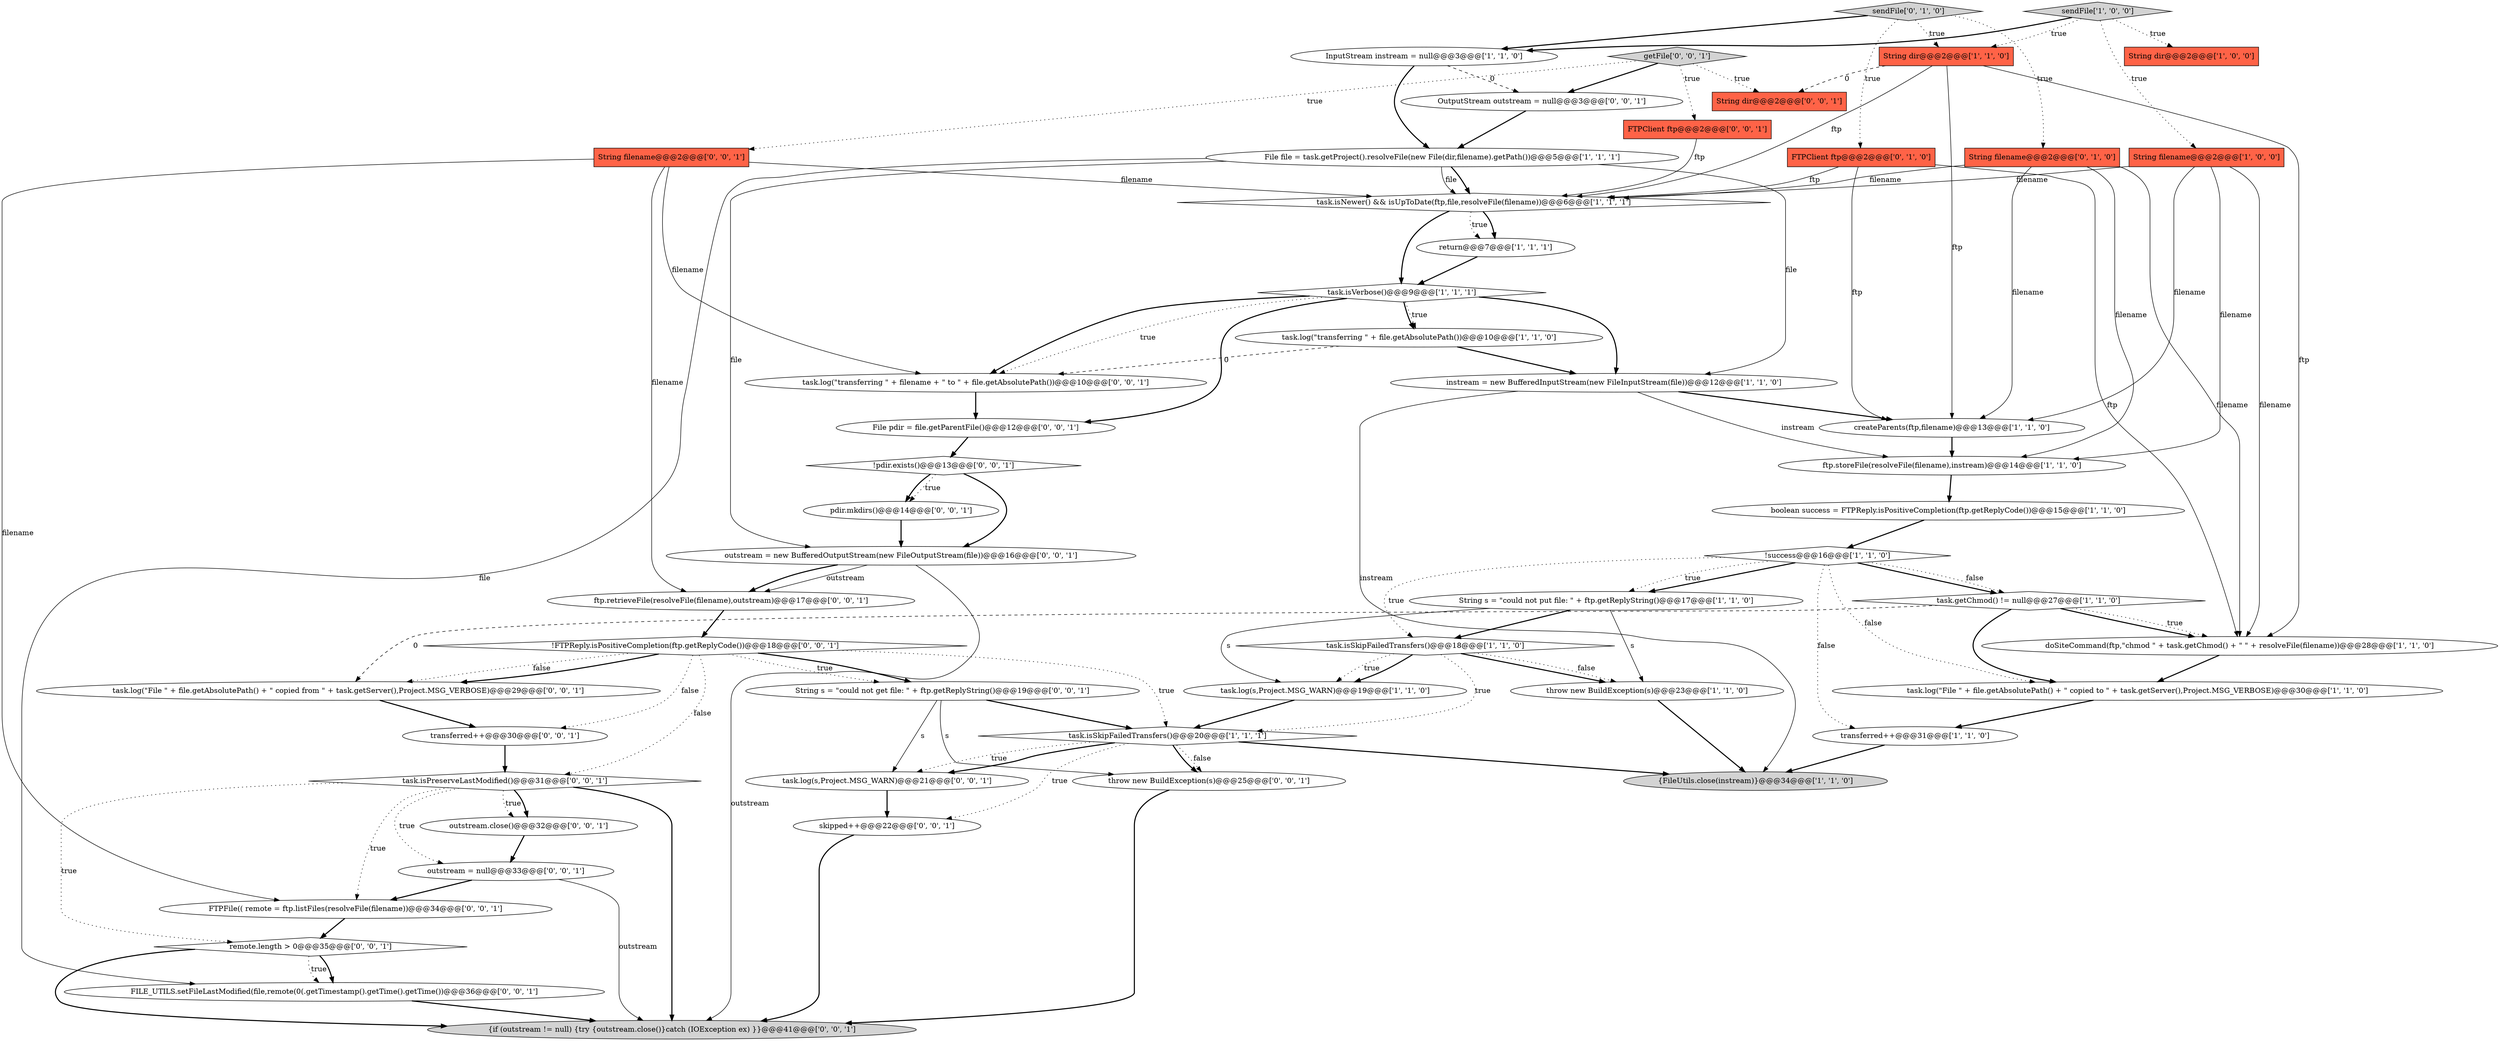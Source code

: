 digraph {
4 [style = filled, label = "File file = task.getProject().resolveFile(new File(dir,filename).getPath())@@@5@@@['1', '1', '1']", fillcolor = white, shape = ellipse image = "AAA0AAABBB1BBB"];
45 [style = filled, label = "throw new BuildException(s)@@@25@@@['0', '0', '1']", fillcolor = white, shape = ellipse image = "AAA0AAABBB3BBB"];
14 [style = filled, label = "task.getChmod() != null@@@27@@@['1', '1', '0']", fillcolor = white, shape = diamond image = "AAA0AAABBB1BBB"];
46 [style = filled, label = "task.isPreserveLastModified()@@@31@@@['0', '0', '1']", fillcolor = white, shape = diamond image = "AAA0AAABBB3BBB"];
8 [style = filled, label = "task.isNewer() && isUpToDate(ftp,file,resolveFile(filename))@@@6@@@['1', '1', '1']", fillcolor = white, shape = diamond image = "AAA0AAABBB1BBB"];
12 [style = filled, label = "task.isVerbose()@@@9@@@['1', '1', '1']", fillcolor = white, shape = diamond image = "AAA0AAABBB1BBB"];
28 [style = filled, label = "FTPFile(( remote = ftp.listFiles(resolveFile(filename))@@@34@@@['0', '0', '1']", fillcolor = white, shape = ellipse image = "AAA0AAABBB3BBB"];
52 [style = filled, label = "String dir@@@2@@@['0', '0', '1']", fillcolor = tomato, shape = box image = "AAA0AAABBB3BBB"];
26 [style = filled, label = "FTPClient ftp@@@2@@@['0', '1', '0']", fillcolor = tomato, shape = box image = "AAA0AAABBB2BBB"];
2 [style = filled, label = "ftp.storeFile(resolveFile(filename),instream)@@@14@@@['1', '1', '0']", fillcolor = white, shape = ellipse image = "AAA0AAABBB1BBB"];
36 [style = filled, label = "String s = \"could not get file: \" + ftp.getReplyString()@@@19@@@['0', '0', '1']", fillcolor = white, shape = ellipse image = "AAA0AAABBB3BBB"];
35 [style = filled, label = "task.log(s,Project.MSG_WARN)@@@21@@@['0', '0', '1']", fillcolor = white, shape = ellipse image = "AAA0AAABBB3BBB"];
13 [style = filled, label = "task.log(s,Project.MSG_WARN)@@@19@@@['1', '1', '0']", fillcolor = white, shape = ellipse image = "AAA0AAABBB1BBB"];
47 [style = filled, label = "ftp.retrieveFile(resolveFile(filename),outstream)@@@17@@@['0', '0', '1']", fillcolor = white, shape = ellipse image = "AAA0AAABBB3BBB"];
39 [style = filled, label = "!pdir.exists()@@@13@@@['0', '0', '1']", fillcolor = white, shape = diamond image = "AAA0AAABBB3BBB"];
50 [style = filled, label = "{if (outstream != null) {try {outstream.close()}catch (IOException ex) }}@@@41@@@['0', '0', '1']", fillcolor = lightgray, shape = ellipse image = "AAA0AAABBB3BBB"];
34 [style = filled, label = "outstream = null@@@33@@@['0', '0', '1']", fillcolor = white, shape = ellipse image = "AAA0AAABBB3BBB"];
22 [style = filled, label = "sendFile['1', '0', '0']", fillcolor = lightgray, shape = diamond image = "AAA0AAABBB1BBB"];
42 [style = filled, label = "getFile['0', '0', '1']", fillcolor = lightgray, shape = diamond image = "AAA0AAABBB3BBB"];
24 [style = filled, label = "{FileUtils.close(instream)}@@@34@@@['1', '1', '0']", fillcolor = lightgray, shape = ellipse image = "AAA0AAABBB1BBB"];
27 [style = filled, label = "sendFile['0', '1', '0']", fillcolor = lightgray, shape = diamond image = "AAA0AAABBB2BBB"];
44 [style = filled, label = "transferred++@@@30@@@['0', '0', '1']", fillcolor = white, shape = ellipse image = "AAA0AAABBB3BBB"];
51 [style = filled, label = "task.log(\"File \" + file.getAbsolutePath() + \" copied from \" + task.getServer(),Project.MSG_VERBOSE)@@@29@@@['0', '0', '1']", fillcolor = white, shape = ellipse image = "AAA0AAABBB3BBB"];
43 [style = filled, label = "pdir.mkdirs()@@@14@@@['0', '0', '1']", fillcolor = white, shape = ellipse image = "AAA0AAABBB3BBB"];
16 [style = filled, label = "task.isSkipFailedTransfers()@@@18@@@['1', '1', '0']", fillcolor = white, shape = diamond image = "AAA0AAABBB1BBB"];
1 [style = filled, label = "String filename@@@2@@@['1', '0', '0']", fillcolor = tomato, shape = box image = "AAA0AAABBB1BBB"];
29 [style = filled, label = "task.log(\"transferring \" + filename + \" to \" + file.getAbsolutePath())@@@10@@@['0', '0', '1']", fillcolor = white, shape = ellipse image = "AAA0AAABBB3BBB"];
49 [style = filled, label = "FILE_UTILS.setFileLastModified(file,remote(0(.getTimestamp().getTime().getTime())@@@36@@@['0', '0', '1']", fillcolor = white, shape = ellipse image = "AAA0AAABBB3BBB"];
20 [style = filled, label = "throw new BuildException(s)@@@23@@@['1', '1', '0']", fillcolor = white, shape = ellipse image = "AAA0AAABBB1BBB"];
21 [style = filled, label = "task.log(\"File \" + file.getAbsolutePath() + \" copied to \" + task.getServer(),Project.MSG_VERBOSE)@@@30@@@['1', '1', '0']", fillcolor = white, shape = ellipse image = "AAA0AAABBB1BBB"];
11 [style = filled, label = "createParents(ftp,filename)@@@13@@@['1', '1', '0']", fillcolor = white, shape = ellipse image = "AAA0AAABBB1BBB"];
48 [style = filled, label = "skipped++@@@22@@@['0', '0', '1']", fillcolor = white, shape = ellipse image = "AAA0AAABBB3BBB"];
19 [style = filled, label = "boolean success = FTPReply.isPositiveCompletion(ftp.getReplyCode())@@@15@@@['1', '1', '0']", fillcolor = white, shape = ellipse image = "AAA0AAABBB1BBB"];
17 [style = filled, label = "String s = \"could not put file: \" + ftp.getReplyString()@@@17@@@['1', '1', '0']", fillcolor = white, shape = ellipse image = "AAA0AAABBB1BBB"];
15 [style = filled, label = "transferred++@@@31@@@['1', '1', '0']", fillcolor = white, shape = ellipse image = "AAA0AAABBB1BBB"];
38 [style = filled, label = "String filename@@@2@@@['0', '0', '1']", fillcolor = tomato, shape = box image = "AAA0AAABBB3BBB"];
25 [style = filled, label = "String filename@@@2@@@['0', '1', '0']", fillcolor = tomato, shape = box image = "AAA0AAABBB2BBB"];
6 [style = filled, label = "InputStream instream = null@@@3@@@['1', '1', '0']", fillcolor = white, shape = ellipse image = "AAA0AAABBB1BBB"];
40 [style = filled, label = "FTPClient ftp@@@2@@@['0', '0', '1']", fillcolor = tomato, shape = box image = "AAA0AAABBB3BBB"];
33 [style = filled, label = "!FTPReply.isPositiveCompletion(ftp.getReplyCode())@@@18@@@['0', '0', '1']", fillcolor = white, shape = diamond image = "AAA0AAABBB3BBB"];
18 [style = filled, label = "instream = new BufferedInputStream(new FileInputStream(file))@@@12@@@['1', '1', '0']", fillcolor = white, shape = ellipse image = "AAA0AAABBB1BBB"];
37 [style = filled, label = "outstream.close()@@@32@@@['0', '0', '1']", fillcolor = white, shape = ellipse image = "AAA0AAABBB3BBB"];
7 [style = filled, label = "task.isSkipFailedTransfers()@@@20@@@['1', '1', '1']", fillcolor = white, shape = diamond image = "AAA0AAABBB1BBB"];
0 [style = filled, label = "String dir@@@2@@@['1', '0', '0']", fillcolor = tomato, shape = box image = "AAA0AAABBB1BBB"];
30 [style = filled, label = "OutputStream outstream = null@@@3@@@['0', '0', '1']", fillcolor = white, shape = ellipse image = "AAA0AAABBB3BBB"];
32 [style = filled, label = "File pdir = file.getParentFile()@@@12@@@['0', '0', '1']", fillcolor = white, shape = ellipse image = "AAA0AAABBB3BBB"];
5 [style = filled, label = "String dir@@@2@@@['1', '1', '0']", fillcolor = tomato, shape = box image = "AAA0AAABBB1BBB"];
41 [style = filled, label = "remote.length > 0@@@35@@@['0', '0', '1']", fillcolor = white, shape = diamond image = "AAA0AAABBB3BBB"];
3 [style = filled, label = "task.log(\"transferring \" + file.getAbsolutePath())@@@10@@@['1', '1', '0']", fillcolor = white, shape = ellipse image = "AAA0AAABBB1BBB"];
31 [style = filled, label = "outstream = new BufferedOutputStream(new FileOutputStream(file))@@@16@@@['0', '0', '1']", fillcolor = white, shape = ellipse image = "AAA0AAABBB3BBB"];
23 [style = filled, label = "return@@@7@@@['1', '1', '1']", fillcolor = white, shape = ellipse image = "AAA0AAABBB1BBB"];
10 [style = filled, label = "doSiteCommand(ftp,\"chmod \" + task.getChmod() + \" \" + resolveFile(filename))@@@28@@@['1', '1', '0']", fillcolor = white, shape = ellipse image = "AAA0AAABBB1BBB"];
9 [style = filled, label = "!success@@@16@@@['1', '1', '0']", fillcolor = white, shape = diamond image = "AAA0AAABBB1BBB"];
35->48 [style = bold, label=""];
46->37 [style = dotted, label="true"];
16->13 [style = dotted, label="true"];
46->28 [style = dotted, label="true"];
21->15 [style = bold, label=""];
7->35 [style = bold, label=""];
4->31 [style = solid, label="file"];
47->33 [style = bold, label=""];
3->18 [style = bold, label=""];
16->7 [style = dotted, label="true"];
44->46 [style = bold, label=""];
1->11 [style = solid, label="filename"];
19->9 [style = bold, label=""];
39->31 [style = bold, label=""];
1->10 [style = solid, label="filename"];
12->18 [style = bold, label=""];
9->14 [style = bold, label=""];
42->38 [style = dotted, label="true"];
4->8 [style = bold, label=""];
23->12 [style = bold, label=""];
41->49 [style = dotted, label="true"];
46->50 [style = bold, label=""];
26->10 [style = solid, label="ftp"];
38->29 [style = solid, label="filename"];
33->46 [style = dotted, label="false"];
17->16 [style = bold, label=""];
9->15 [style = dotted, label="false"];
25->8 [style = solid, label="filename"];
12->3 [style = dotted, label="true"];
5->11 [style = solid, label="ftp"];
8->23 [style = bold, label=""];
27->25 [style = dotted, label="true"];
9->14 [style = dotted, label="false"];
22->0 [style = dotted, label="true"];
18->11 [style = bold, label=""];
51->44 [style = bold, label=""];
14->10 [style = bold, label=""];
48->50 [style = bold, label=""];
8->23 [style = dotted, label="true"];
9->17 [style = bold, label=""];
41->49 [style = bold, label=""];
10->21 [style = bold, label=""];
39->43 [style = dotted, label="true"];
26->8 [style = solid, label="ftp"];
26->11 [style = solid, label="ftp"];
38->8 [style = solid, label="filename"];
46->37 [style = bold, label=""];
6->4 [style = bold, label=""];
1->2 [style = solid, label="filename"];
7->24 [style = bold, label=""];
12->29 [style = bold, label=""];
7->45 [style = dotted, label="false"];
29->32 [style = bold, label=""];
33->36 [style = bold, label=""];
38->47 [style = solid, label="filename"];
42->52 [style = dotted, label="true"];
7->35 [style = dotted, label="true"];
31->47 [style = bold, label=""];
5->52 [style = dashed, label="0"];
40->8 [style = solid, label="ftp"];
16->20 [style = bold, label=""];
41->50 [style = bold, label=""];
14->21 [style = bold, label=""];
22->6 [style = bold, label=""];
9->21 [style = dotted, label="false"];
16->13 [style = bold, label=""];
4->18 [style = solid, label="file"];
25->10 [style = solid, label="filename"];
4->49 [style = solid, label="file"];
36->35 [style = solid, label="s"];
12->32 [style = bold, label=""];
18->24 [style = solid, label="instream"];
18->2 [style = solid, label="instream"];
5->8 [style = solid, label="ftp"];
42->40 [style = dotted, label="true"];
31->47 [style = solid, label="outstream"];
49->50 [style = bold, label=""];
28->41 [style = bold, label=""];
22->5 [style = dotted, label="true"];
25->2 [style = solid, label="filename"];
34->28 [style = bold, label=""];
17->20 [style = solid, label="s"];
22->1 [style = dotted, label="true"];
31->50 [style = solid, label="outstream"];
17->13 [style = solid, label="s"];
7->48 [style = dotted, label="true"];
32->39 [style = bold, label=""];
12->3 [style = bold, label=""];
9->16 [style = dotted, label="true"];
8->12 [style = bold, label=""];
43->31 [style = bold, label=""];
33->7 [style = dotted, label="true"];
25->11 [style = solid, label="filename"];
3->29 [style = dashed, label="0"];
27->5 [style = dotted, label="true"];
2->19 [style = bold, label=""];
4->8 [style = solid, label="file"];
12->29 [style = dotted, label="true"];
27->26 [style = dotted, label="true"];
33->44 [style = dotted, label="false"];
9->17 [style = dotted, label="true"];
39->43 [style = bold, label=""];
14->51 [style = dashed, label="0"];
46->41 [style = dotted, label="true"];
27->6 [style = bold, label=""];
11->2 [style = bold, label=""];
14->10 [style = dotted, label="true"];
33->36 [style = dotted, label="true"];
7->45 [style = bold, label=""];
38->28 [style = solid, label="filename"];
46->34 [style = dotted, label="true"];
33->51 [style = bold, label=""];
16->20 [style = dotted, label="false"];
34->50 [style = solid, label="outstream"];
36->7 [style = bold, label=""];
45->50 [style = bold, label=""];
13->7 [style = bold, label=""];
30->4 [style = bold, label=""];
37->34 [style = bold, label=""];
15->24 [style = bold, label=""];
42->30 [style = bold, label=""];
1->8 [style = solid, label="filename"];
33->51 [style = dotted, label="false"];
6->30 [style = dashed, label="0"];
20->24 [style = bold, label=""];
5->10 [style = solid, label="ftp"];
36->45 [style = solid, label="s"];
}
